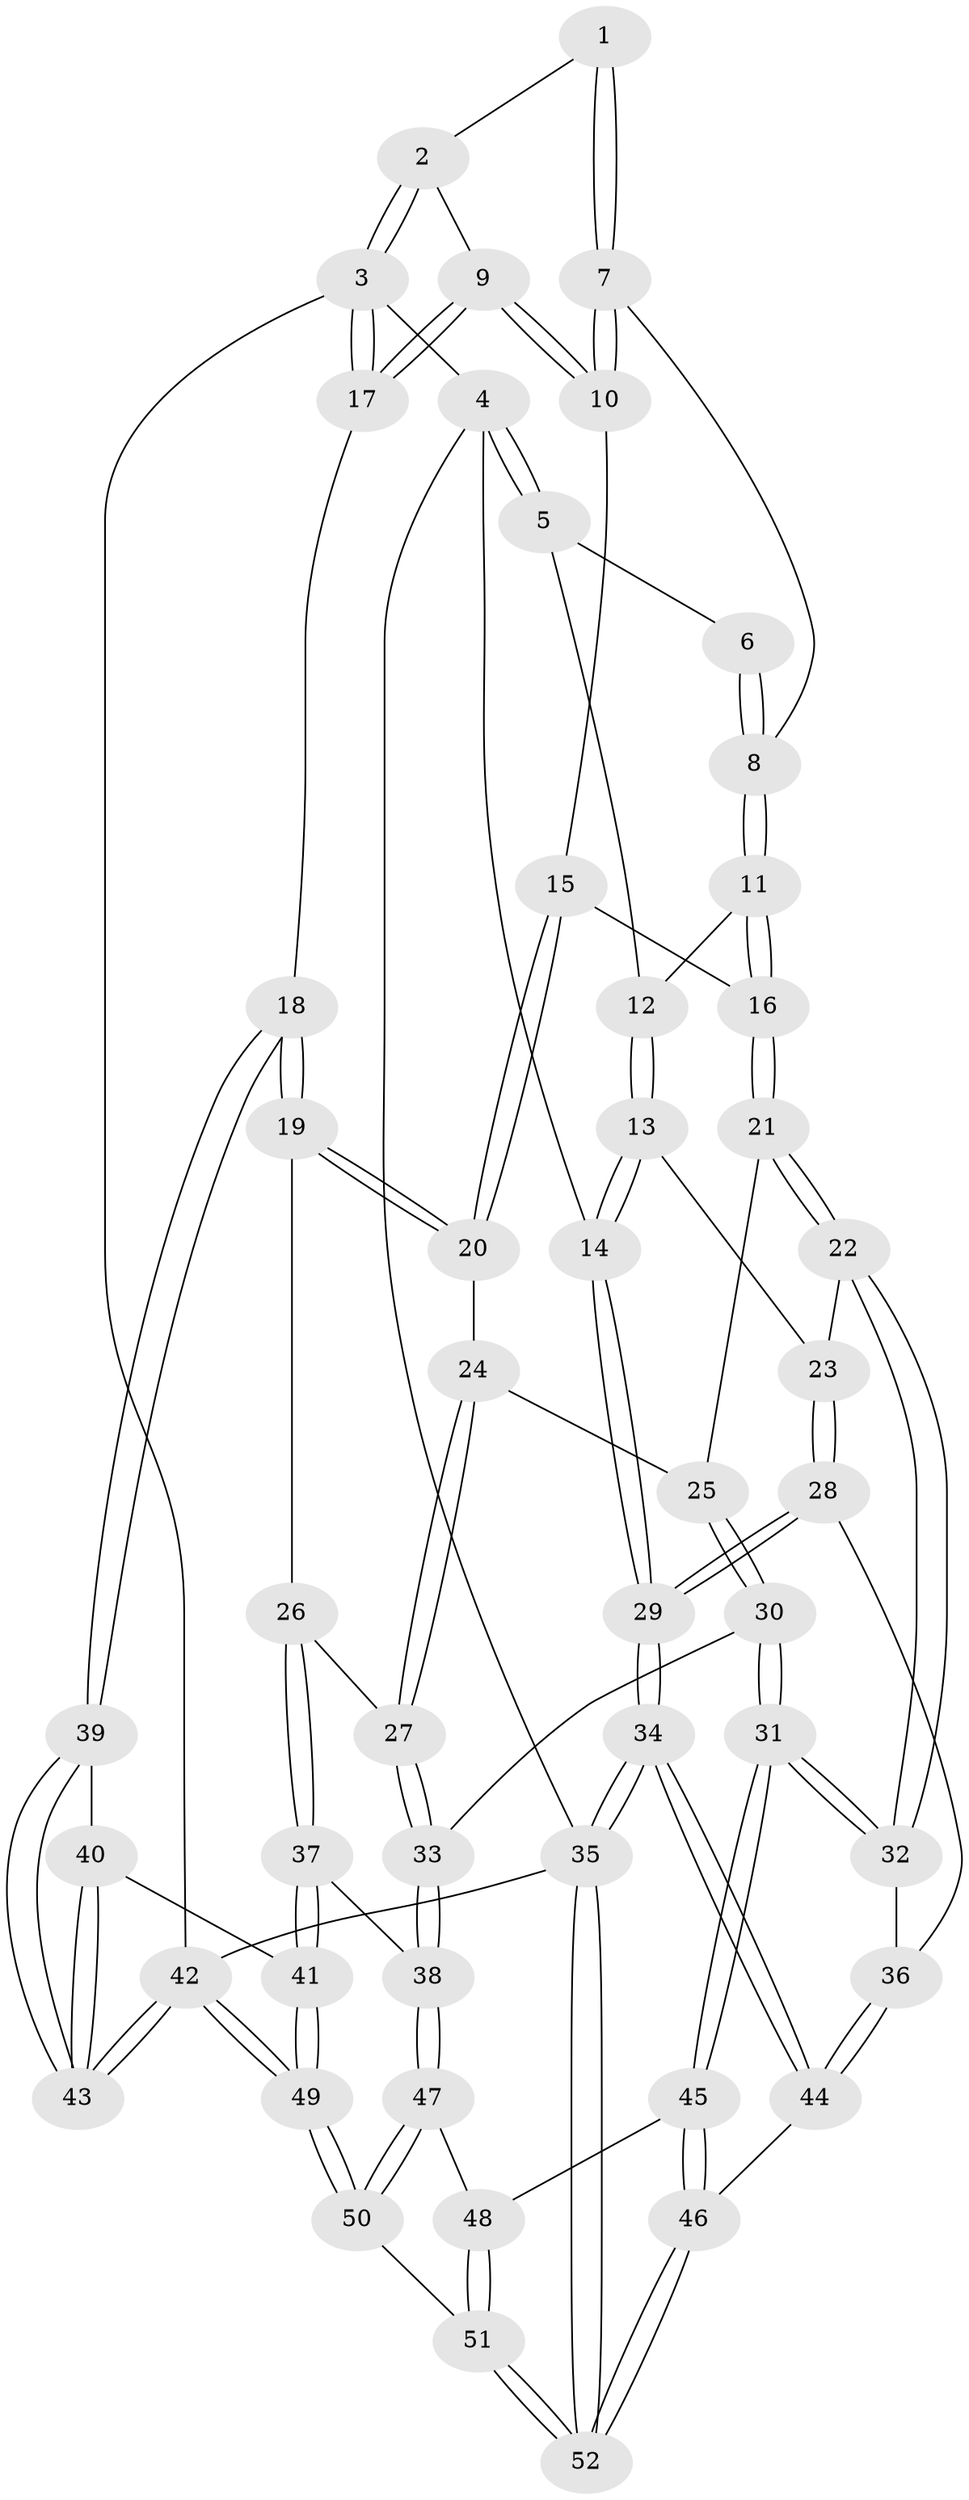// Generated by graph-tools (version 1.1) at 2025/27/03/15/25 16:27:57]
// undirected, 52 vertices, 127 edges
graph export_dot {
graph [start="1"]
  node [color=gray90,style=filled];
  1 [pos="+0.6461711291892951+0"];
  2 [pos="+0.7092576142678767+0"];
  3 [pos="+1+0"];
  4 [pos="+0+0"];
  5 [pos="+0.01738196255348969+0"];
  6 [pos="+0.48727923571694665+0"];
  7 [pos="+0.662267538459749+0.15641920755271493"];
  8 [pos="+0.47820938947318703+0.2242788940686583"];
  9 [pos="+0.8656615057619483+0.2683898592589259"];
  10 [pos="+0.7831761450617353+0.25530608753857476"];
  11 [pos="+0.43576064099630285+0.2683688935250089"];
  12 [pos="+0.24045018145244298+0.1654209155966088"];
  13 [pos="+0.1533954319274401+0.4039287265837064"];
  14 [pos="+0+0.2979531231877232"];
  15 [pos="+0.656519613861165+0.3549621584143403"];
  16 [pos="+0.44132776507493005+0.2931785588638051"];
  17 [pos="+1+0.3379319412578341"];
  18 [pos="+1+0.34111044297183424"];
  19 [pos="+1+0.40680441136568696"];
  20 [pos="+0.6407119847007225+0.4678263294402226"];
  21 [pos="+0.4218930351468918+0.43010493048050985"];
  22 [pos="+0.29494007841822173+0.48303245893409935"];
  23 [pos="+0.16953255949306756+0.437057069403359"];
  24 [pos="+0.6369019360031618+0.4739665089017945"];
  25 [pos="+0.4350044116641725+0.4441654472998052"];
  26 [pos="+0.8270545729978406+0.5682759815661609"];
  27 [pos="+0.6597525349727592+0.5715578930525907"];
  28 [pos="+0.07292268093634022+0.5972116050212166"];
  29 [pos="+0+0.6267789224499186"];
  30 [pos="+0.48345317563464363+0.6124421413229107"];
  31 [pos="+0.3043082195287495+0.7056201689828392"];
  32 [pos="+0.28227996606667205+0.6723978035380684"];
  33 [pos="+0.5894179272478555+0.6778938100195973"];
  34 [pos="+0+0.9162990246157295"];
  35 [pos="+0+1"];
  36 [pos="+0.11353878906141592+0.632689836831267"];
  37 [pos="+0.801187892880916+0.7706730053902366"];
  38 [pos="+0.6059197244475032+0.7494933979016752"];
  39 [pos="+1+0.3846340192379667"];
  40 [pos="+0.8579610568313811+0.8055910492211763"];
  41 [pos="+0.8406126599046964+0.8058652050879811"];
  42 [pos="+1+1"];
  43 [pos="+1+0.9212955862736317"];
  44 [pos="+0.11640226531066881+0.8156280750972803"];
  45 [pos="+0.30778506505887354+0.8102868949841905"];
  46 [pos="+0.25462572697869484+0.852083132673977"];
  47 [pos="+0.5880143592186757+0.779312240778561"];
  48 [pos="+0.4051482913440204+0.8442703835906101"];
  49 [pos="+0.7057684247529947+1"];
  50 [pos="+0.6784149747683671+1"];
  51 [pos="+0.5126641525264609+1"];
  52 [pos="+0.16109768441044778+1"];
  1 -- 2;
  1 -- 7;
  1 -- 7;
  2 -- 3;
  2 -- 3;
  2 -- 9;
  3 -- 4;
  3 -- 17;
  3 -- 17;
  3 -- 42;
  4 -- 5;
  4 -- 5;
  4 -- 14;
  4 -- 35;
  5 -- 6;
  5 -- 12;
  6 -- 8;
  6 -- 8;
  7 -- 8;
  7 -- 10;
  7 -- 10;
  8 -- 11;
  8 -- 11;
  9 -- 10;
  9 -- 10;
  9 -- 17;
  9 -- 17;
  10 -- 15;
  11 -- 12;
  11 -- 16;
  11 -- 16;
  12 -- 13;
  12 -- 13;
  13 -- 14;
  13 -- 14;
  13 -- 23;
  14 -- 29;
  14 -- 29;
  15 -- 16;
  15 -- 20;
  15 -- 20;
  16 -- 21;
  16 -- 21;
  17 -- 18;
  18 -- 19;
  18 -- 19;
  18 -- 39;
  18 -- 39;
  19 -- 20;
  19 -- 20;
  19 -- 26;
  20 -- 24;
  21 -- 22;
  21 -- 22;
  21 -- 25;
  22 -- 23;
  22 -- 32;
  22 -- 32;
  23 -- 28;
  23 -- 28;
  24 -- 25;
  24 -- 27;
  24 -- 27;
  25 -- 30;
  25 -- 30;
  26 -- 27;
  26 -- 37;
  26 -- 37;
  27 -- 33;
  27 -- 33;
  28 -- 29;
  28 -- 29;
  28 -- 36;
  29 -- 34;
  29 -- 34;
  30 -- 31;
  30 -- 31;
  30 -- 33;
  31 -- 32;
  31 -- 32;
  31 -- 45;
  31 -- 45;
  32 -- 36;
  33 -- 38;
  33 -- 38;
  34 -- 35;
  34 -- 35;
  34 -- 44;
  34 -- 44;
  35 -- 52;
  35 -- 52;
  35 -- 42;
  36 -- 44;
  36 -- 44;
  37 -- 38;
  37 -- 41;
  37 -- 41;
  38 -- 47;
  38 -- 47;
  39 -- 40;
  39 -- 43;
  39 -- 43;
  40 -- 41;
  40 -- 43;
  40 -- 43;
  41 -- 49;
  41 -- 49;
  42 -- 43;
  42 -- 43;
  42 -- 49;
  42 -- 49;
  44 -- 46;
  45 -- 46;
  45 -- 46;
  45 -- 48;
  46 -- 52;
  46 -- 52;
  47 -- 48;
  47 -- 50;
  47 -- 50;
  48 -- 51;
  48 -- 51;
  49 -- 50;
  49 -- 50;
  50 -- 51;
  51 -- 52;
  51 -- 52;
}
